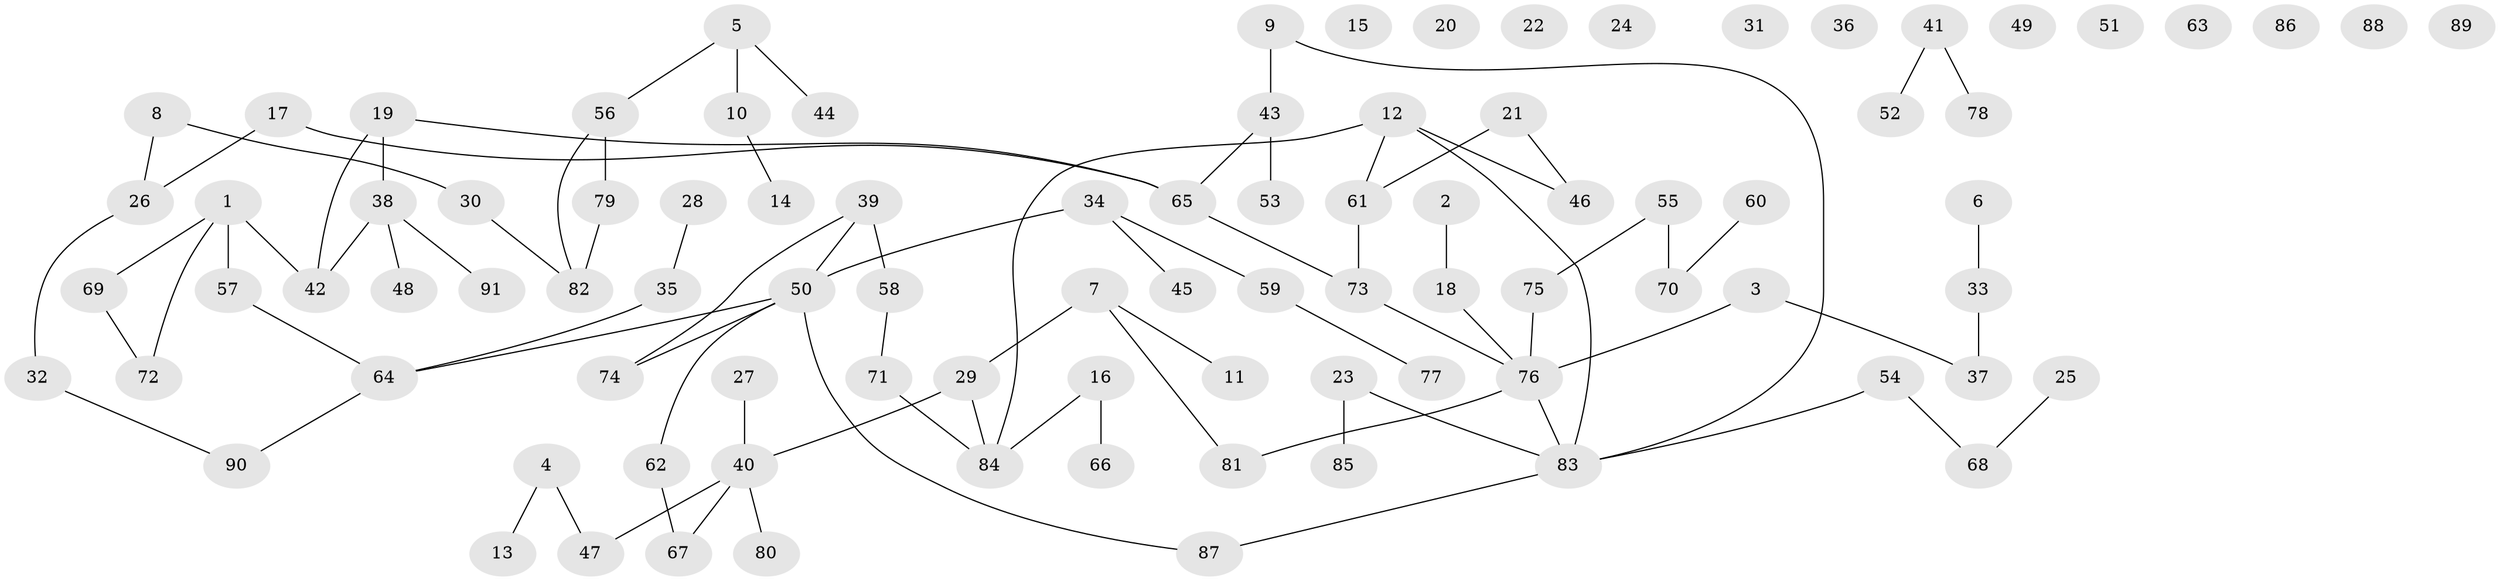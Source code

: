 // Generated by graph-tools (version 1.1) at 2025/49/03/09/25 03:49:05]
// undirected, 91 vertices, 89 edges
graph export_dot {
graph [start="1"]
  node [color=gray90,style=filled];
  1;
  2;
  3;
  4;
  5;
  6;
  7;
  8;
  9;
  10;
  11;
  12;
  13;
  14;
  15;
  16;
  17;
  18;
  19;
  20;
  21;
  22;
  23;
  24;
  25;
  26;
  27;
  28;
  29;
  30;
  31;
  32;
  33;
  34;
  35;
  36;
  37;
  38;
  39;
  40;
  41;
  42;
  43;
  44;
  45;
  46;
  47;
  48;
  49;
  50;
  51;
  52;
  53;
  54;
  55;
  56;
  57;
  58;
  59;
  60;
  61;
  62;
  63;
  64;
  65;
  66;
  67;
  68;
  69;
  70;
  71;
  72;
  73;
  74;
  75;
  76;
  77;
  78;
  79;
  80;
  81;
  82;
  83;
  84;
  85;
  86;
  87;
  88;
  89;
  90;
  91;
  1 -- 42;
  1 -- 57;
  1 -- 69;
  1 -- 72;
  2 -- 18;
  3 -- 37;
  3 -- 76;
  4 -- 13;
  4 -- 47;
  5 -- 10;
  5 -- 44;
  5 -- 56;
  6 -- 33;
  7 -- 11;
  7 -- 29;
  7 -- 81;
  8 -- 26;
  8 -- 30;
  9 -- 43;
  9 -- 83;
  10 -- 14;
  12 -- 46;
  12 -- 61;
  12 -- 83;
  12 -- 84;
  16 -- 66;
  16 -- 84;
  17 -- 26;
  17 -- 65;
  18 -- 76;
  19 -- 38;
  19 -- 42;
  19 -- 65;
  21 -- 46;
  21 -- 61;
  23 -- 83;
  23 -- 85;
  25 -- 68;
  26 -- 32;
  27 -- 40;
  28 -- 35;
  29 -- 40;
  29 -- 84;
  30 -- 82;
  32 -- 90;
  33 -- 37;
  34 -- 45;
  34 -- 50;
  34 -- 59;
  35 -- 64;
  38 -- 42;
  38 -- 48;
  38 -- 91;
  39 -- 50;
  39 -- 58;
  39 -- 74;
  40 -- 47;
  40 -- 67;
  40 -- 80;
  41 -- 52;
  41 -- 78;
  43 -- 53;
  43 -- 65;
  50 -- 62;
  50 -- 64;
  50 -- 74;
  50 -- 87;
  54 -- 68;
  54 -- 83;
  55 -- 70;
  55 -- 75;
  56 -- 79;
  56 -- 82;
  57 -- 64;
  58 -- 71;
  59 -- 77;
  60 -- 70;
  61 -- 73;
  62 -- 67;
  64 -- 90;
  65 -- 73;
  69 -- 72;
  71 -- 84;
  73 -- 76;
  75 -- 76;
  76 -- 81;
  76 -- 83;
  79 -- 82;
  83 -- 87;
}
